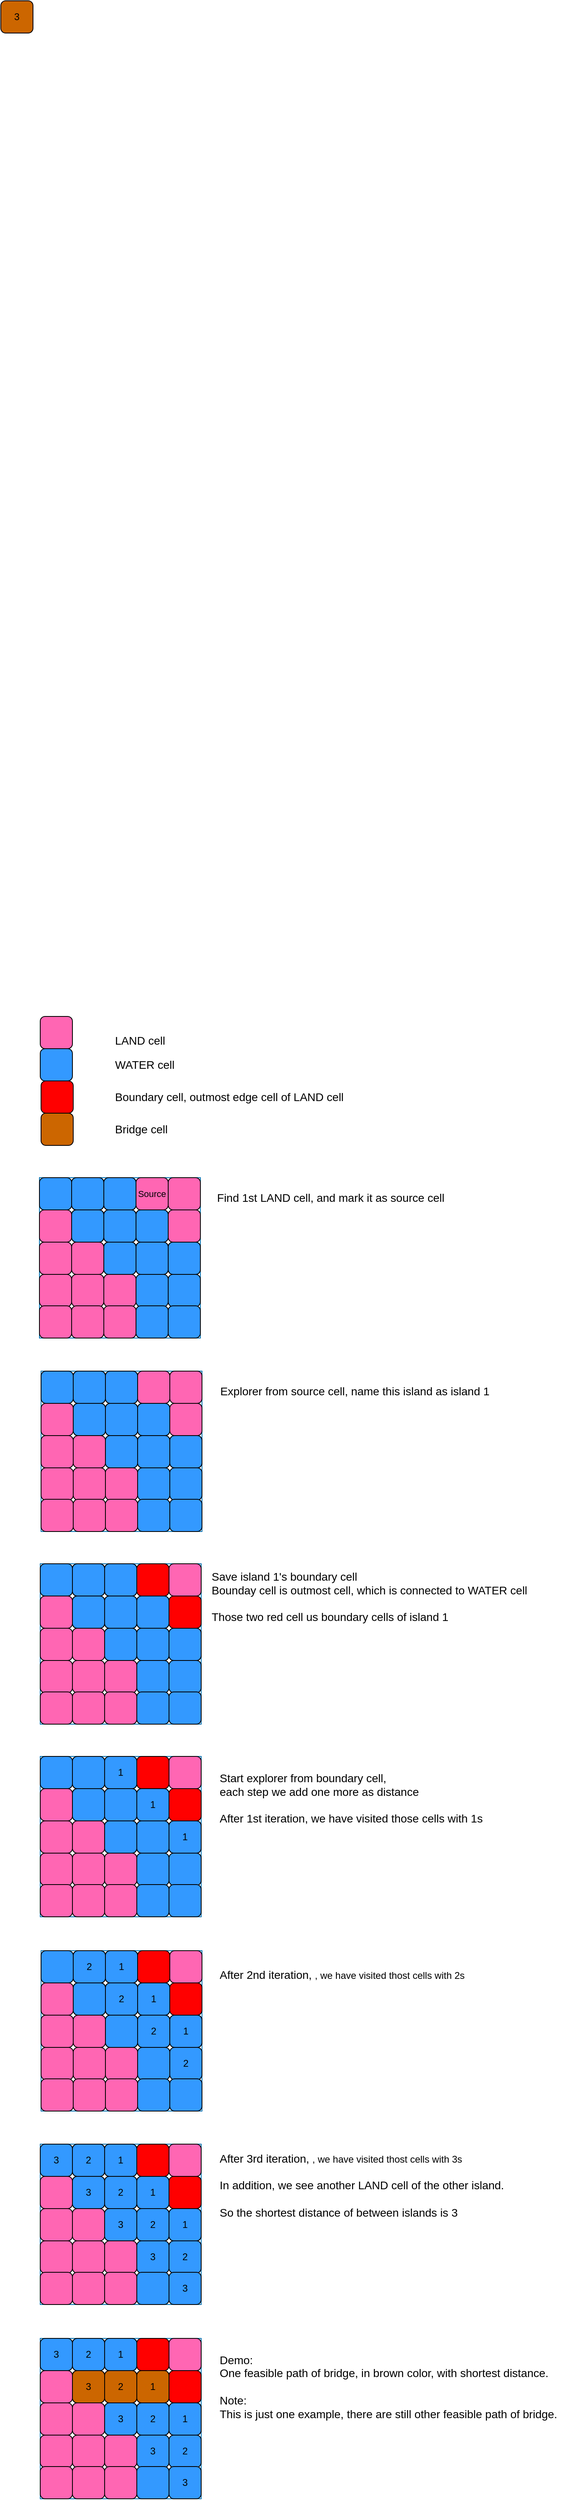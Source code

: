 <mxfile version="21.3.2" type="github">
  <diagram name="第 1 页" id="Wzm5gtQ0w-wNAZiW5i13">
    <mxGraphModel dx="765" dy="2847" grid="1" gridSize="10" guides="1" tooltips="1" connect="1" arrows="1" fold="1" page="1" pageScale="1" pageWidth="827" pageHeight="1169" background="#ffffff" math="0" shadow="0">
      <root>
        <mxCell id="0" />
        <mxCell id="1" parent="0" />
        <mxCell id="QvoT3emotdxr4RAFUpKX-26" value="" style="group;fillColor=none;fontColor=#ffffff;strokeColor=#006EAF;" vertex="1" connectable="0" parent="1">
          <mxGeometry x="240" y="120" width="200" height="199" as="geometry" />
        </mxCell>
        <mxCell id="QvoT3emotdxr4RAFUpKX-1" value="" style="rounded=1;whiteSpace=wrap;html=1;fillColor=#3399FF;" vertex="1" parent="QvoT3emotdxr4RAFUpKX-26">
          <mxGeometry x="120" y="120" width="40" height="40" as="geometry" />
        </mxCell>
        <mxCell id="QvoT3emotdxr4RAFUpKX-2" value="" style="rounded=1;whiteSpace=wrap;html=1;fillColor=#FF66B3;" vertex="1" parent="QvoT3emotdxr4RAFUpKX-26">
          <mxGeometry x="80" y="120" width="40" height="40" as="geometry" />
        </mxCell>
        <mxCell id="QvoT3emotdxr4RAFUpKX-3" value="" style="rounded=1;whiteSpace=wrap;html=1;fillColor=#FF66B3;" vertex="1" parent="QvoT3emotdxr4RAFUpKX-26">
          <mxGeometry x="40" y="120" width="40" height="40" as="geometry" />
        </mxCell>
        <mxCell id="QvoT3emotdxr4RAFUpKX-4" value="" style="rounded=1;whiteSpace=wrap;html=1;fillColor=#FF66B3;" vertex="1" parent="QvoT3emotdxr4RAFUpKX-26">
          <mxGeometry y="120" width="40" height="40" as="geometry" />
        </mxCell>
        <mxCell id="QvoT3emotdxr4RAFUpKX-5" value="" style="rounded=1;whiteSpace=wrap;html=1;fillColor=#FF66B3;" vertex="1" parent="QvoT3emotdxr4RAFUpKX-26">
          <mxGeometry y="80" width="40" height="40" as="geometry" />
        </mxCell>
        <mxCell id="QvoT3emotdxr4RAFUpKX-6" value="" style="rounded=1;whiteSpace=wrap;html=1;fillColor=#FF66B3;" vertex="1" parent="QvoT3emotdxr4RAFUpKX-26">
          <mxGeometry x="40" y="80" width="40" height="40" as="geometry" />
        </mxCell>
        <mxCell id="QvoT3emotdxr4RAFUpKX-7" value="" style="rounded=1;whiteSpace=wrap;html=1;" vertex="1" parent="QvoT3emotdxr4RAFUpKX-26">
          <mxGeometry x="80" y="80" width="40" height="40" as="geometry" />
        </mxCell>
        <mxCell id="QvoT3emotdxr4RAFUpKX-8" value="" style="rounded=1;whiteSpace=wrap;html=1;" vertex="1" parent="QvoT3emotdxr4RAFUpKX-26">
          <mxGeometry x="120" y="80" width="40" height="40" as="geometry" />
        </mxCell>
        <mxCell id="QvoT3emotdxr4RAFUpKX-9" value="" style="rounded=1;whiteSpace=wrap;html=1;" vertex="1" parent="QvoT3emotdxr4RAFUpKX-26">
          <mxGeometry x="120" y="40" width="40" height="40" as="geometry" />
        </mxCell>
        <mxCell id="QvoT3emotdxr4RAFUpKX-10" value="" style="rounded=1;whiteSpace=wrap;html=1;" vertex="1" parent="QvoT3emotdxr4RAFUpKX-26">
          <mxGeometry x="80" y="40" width="40" height="40" as="geometry" />
        </mxCell>
        <mxCell id="QvoT3emotdxr4RAFUpKX-11" value="" style="rounded=1;whiteSpace=wrap;html=1;" vertex="1" parent="QvoT3emotdxr4RAFUpKX-26">
          <mxGeometry x="40" y="40" width="40" height="40" as="geometry" />
        </mxCell>
        <mxCell id="QvoT3emotdxr4RAFUpKX-12" value="" style="rounded=1;whiteSpace=wrap;html=1;fillColor=#FF66B3;" vertex="1" parent="QvoT3emotdxr4RAFUpKX-26">
          <mxGeometry y="40" width="40" height="40" as="geometry" />
        </mxCell>
        <mxCell id="QvoT3emotdxr4RAFUpKX-13" value="" style="rounded=1;whiteSpace=wrap;html=1;fillColor=#FF66B3;" vertex="1" parent="QvoT3emotdxr4RAFUpKX-26">
          <mxGeometry x="120" width="40" height="40" as="geometry" />
        </mxCell>
        <mxCell id="QvoT3emotdxr4RAFUpKX-14" value="" style="rounded=1;whiteSpace=wrap;html=1;" vertex="1" parent="QvoT3emotdxr4RAFUpKX-26">
          <mxGeometry x="80" width="40" height="40" as="geometry" />
        </mxCell>
        <mxCell id="QvoT3emotdxr4RAFUpKX-15" value="" style="rounded=1;whiteSpace=wrap;html=1;" vertex="1" parent="QvoT3emotdxr4RAFUpKX-26">
          <mxGeometry x="40" width="40" height="40" as="geometry" />
        </mxCell>
        <mxCell id="QvoT3emotdxr4RAFUpKX-16" value="" style="rounded=1;whiteSpace=wrap;html=1;fillColor=#3399FF;" vertex="1" parent="QvoT3emotdxr4RAFUpKX-26">
          <mxGeometry width="40" height="40" as="geometry" />
        </mxCell>
        <mxCell id="QvoT3emotdxr4RAFUpKX-17" value="" style="rounded=1;whiteSpace=wrap;html=1;fillColor=#3399FF;" vertex="1" parent="QvoT3emotdxr4RAFUpKX-26">
          <mxGeometry x="160" y="120" width="40" height="40" as="geometry" />
        </mxCell>
        <mxCell id="QvoT3emotdxr4RAFUpKX-18" value="" style="rounded=1;whiteSpace=wrap;html=1;" vertex="1" parent="QvoT3emotdxr4RAFUpKX-26">
          <mxGeometry x="160" y="80" width="40" height="40" as="geometry" />
        </mxCell>
        <mxCell id="QvoT3emotdxr4RAFUpKX-19" value="" style="rounded=1;whiteSpace=wrap;html=1;fillColor=#FF66B3;" vertex="1" parent="QvoT3emotdxr4RAFUpKX-26">
          <mxGeometry x="160" y="40" width="40" height="40" as="geometry" />
        </mxCell>
        <mxCell id="QvoT3emotdxr4RAFUpKX-20" value="" style="rounded=1;whiteSpace=wrap;html=1;fillColor=#FF66B3;" vertex="1" parent="QvoT3emotdxr4RAFUpKX-26">
          <mxGeometry x="160" width="40" height="40" as="geometry" />
        </mxCell>
        <mxCell id="QvoT3emotdxr4RAFUpKX-21" value="" style="rounded=1;whiteSpace=wrap;html=1;fillColor=#3399FF;" vertex="1" parent="QvoT3emotdxr4RAFUpKX-26">
          <mxGeometry x="120" y="159" width="40" height="40" as="geometry" />
        </mxCell>
        <mxCell id="QvoT3emotdxr4RAFUpKX-22" value="" style="rounded=1;whiteSpace=wrap;html=1;fillColor=#FF66B3;" vertex="1" parent="QvoT3emotdxr4RAFUpKX-26">
          <mxGeometry x="80" y="159" width="40" height="40" as="geometry" />
        </mxCell>
        <mxCell id="QvoT3emotdxr4RAFUpKX-23" value="" style="rounded=1;whiteSpace=wrap;html=1;fillColor=#FF66B3;" vertex="1" parent="QvoT3emotdxr4RAFUpKX-26">
          <mxGeometry x="40" y="159" width="40" height="40" as="geometry" />
        </mxCell>
        <mxCell id="QvoT3emotdxr4RAFUpKX-24" value="" style="rounded=1;whiteSpace=wrap;html=1;fillColor=#FF66B3;" vertex="1" parent="QvoT3emotdxr4RAFUpKX-26">
          <mxGeometry y="159" width="40" height="40" as="geometry" />
        </mxCell>
        <mxCell id="QvoT3emotdxr4RAFUpKX-25" value="" style="rounded=1;whiteSpace=wrap;html=1;fillColor=#3399FF;" vertex="1" parent="QvoT3emotdxr4RAFUpKX-26">
          <mxGeometry x="160" y="159" width="40" height="40" as="geometry" />
        </mxCell>
        <mxCell id="QvoT3emotdxr4RAFUpKX-53" value="" style="rounded=1;whiteSpace=wrap;html=1;fillColor=#3399FF;" vertex="1" parent="QvoT3emotdxr4RAFUpKX-26">
          <mxGeometry x="40" width="40" height="40" as="geometry" />
        </mxCell>
        <mxCell id="QvoT3emotdxr4RAFUpKX-54" value="" style="rounded=1;whiteSpace=wrap;html=1;fillColor=#3399FF;" vertex="1" parent="QvoT3emotdxr4RAFUpKX-26">
          <mxGeometry x="80" width="40" height="40" as="geometry" />
        </mxCell>
        <mxCell id="QvoT3emotdxr4RAFUpKX-55" value="" style="rounded=1;whiteSpace=wrap;html=1;fillColor=#3399FF;" vertex="1" parent="QvoT3emotdxr4RAFUpKX-26">
          <mxGeometry x="40" y="40" width="40" height="40" as="geometry" />
        </mxCell>
        <mxCell id="QvoT3emotdxr4RAFUpKX-56" value="" style="rounded=1;whiteSpace=wrap;html=1;fillColor=#3399FF;" vertex="1" parent="QvoT3emotdxr4RAFUpKX-26">
          <mxGeometry x="80" y="40" width="40" height="40" as="geometry" />
        </mxCell>
        <mxCell id="QvoT3emotdxr4RAFUpKX-57" value="" style="rounded=1;whiteSpace=wrap;html=1;fillColor=#3399FF;" vertex="1" parent="QvoT3emotdxr4RAFUpKX-26">
          <mxGeometry x="120" y="40" width="40" height="40" as="geometry" />
        </mxCell>
        <mxCell id="QvoT3emotdxr4RAFUpKX-58" value="" style="rounded=1;whiteSpace=wrap;html=1;fillColor=#3399FF;" vertex="1" parent="QvoT3emotdxr4RAFUpKX-26">
          <mxGeometry x="80" y="80" width="40" height="40" as="geometry" />
        </mxCell>
        <mxCell id="QvoT3emotdxr4RAFUpKX-59" value="" style="rounded=1;whiteSpace=wrap;html=1;fillColor=#3399FF;" vertex="1" parent="QvoT3emotdxr4RAFUpKX-26">
          <mxGeometry x="120" y="80" width="40" height="40" as="geometry" />
        </mxCell>
        <mxCell id="QvoT3emotdxr4RAFUpKX-60" value="" style="rounded=1;whiteSpace=wrap;html=1;fillColor=#3399FF;" vertex="1" parent="QvoT3emotdxr4RAFUpKX-26">
          <mxGeometry x="160" y="80" width="40" height="40" as="geometry" />
        </mxCell>
        <mxCell id="QvoT3emotdxr4RAFUpKX-61" value="" style="group;fillColor=none;fontColor=#ffffff;strokeColor=#006EAF;" vertex="1" connectable="0" parent="1">
          <mxGeometry x="239" y="359" width="200" height="199" as="geometry" />
        </mxCell>
        <mxCell id="QvoT3emotdxr4RAFUpKX-62" value="" style="rounded=1;whiteSpace=wrap;html=1;fillColor=#3399FF;" vertex="1" parent="QvoT3emotdxr4RAFUpKX-61">
          <mxGeometry x="120" y="120" width="40" height="40" as="geometry" />
        </mxCell>
        <mxCell id="QvoT3emotdxr4RAFUpKX-63" value="" style="rounded=1;whiteSpace=wrap;html=1;fillColor=#FF66B3;" vertex="1" parent="QvoT3emotdxr4RAFUpKX-61">
          <mxGeometry x="80" y="120" width="40" height="40" as="geometry" />
        </mxCell>
        <mxCell id="QvoT3emotdxr4RAFUpKX-64" value="" style="rounded=1;whiteSpace=wrap;html=1;fillColor=#FF66B3;" vertex="1" parent="QvoT3emotdxr4RAFUpKX-61">
          <mxGeometry x="40" y="120" width="40" height="40" as="geometry" />
        </mxCell>
        <mxCell id="QvoT3emotdxr4RAFUpKX-65" value="" style="rounded=1;whiteSpace=wrap;html=1;fillColor=#FF66B3;" vertex="1" parent="QvoT3emotdxr4RAFUpKX-61">
          <mxGeometry y="120" width="40" height="40" as="geometry" />
        </mxCell>
        <mxCell id="QvoT3emotdxr4RAFUpKX-66" value="" style="rounded=1;whiteSpace=wrap;html=1;fillColor=#FF66B3;" vertex="1" parent="QvoT3emotdxr4RAFUpKX-61">
          <mxGeometry y="80" width="40" height="40" as="geometry" />
        </mxCell>
        <mxCell id="QvoT3emotdxr4RAFUpKX-67" value="" style="rounded=1;whiteSpace=wrap;html=1;fillColor=#FF66B3;" vertex="1" parent="QvoT3emotdxr4RAFUpKX-61">
          <mxGeometry x="40" y="80" width="40" height="40" as="geometry" />
        </mxCell>
        <mxCell id="QvoT3emotdxr4RAFUpKX-68" value="" style="rounded=1;whiteSpace=wrap;html=1;" vertex="1" parent="QvoT3emotdxr4RAFUpKX-61">
          <mxGeometry x="80" y="80" width="40" height="40" as="geometry" />
        </mxCell>
        <mxCell id="QvoT3emotdxr4RAFUpKX-69" value="" style="rounded=1;whiteSpace=wrap;html=1;" vertex="1" parent="QvoT3emotdxr4RAFUpKX-61">
          <mxGeometry x="120" y="80" width="40" height="40" as="geometry" />
        </mxCell>
        <mxCell id="QvoT3emotdxr4RAFUpKX-70" value="" style="rounded=1;whiteSpace=wrap;html=1;" vertex="1" parent="QvoT3emotdxr4RAFUpKX-61">
          <mxGeometry x="120" y="40" width="40" height="40" as="geometry" />
        </mxCell>
        <mxCell id="QvoT3emotdxr4RAFUpKX-71" value="" style="rounded=1;whiteSpace=wrap;html=1;" vertex="1" parent="QvoT3emotdxr4RAFUpKX-61">
          <mxGeometry x="80" y="40" width="40" height="40" as="geometry" />
        </mxCell>
        <mxCell id="QvoT3emotdxr4RAFUpKX-72" value="" style="rounded=1;whiteSpace=wrap;html=1;" vertex="1" parent="QvoT3emotdxr4RAFUpKX-61">
          <mxGeometry x="40" y="40" width="40" height="40" as="geometry" />
        </mxCell>
        <mxCell id="QvoT3emotdxr4RAFUpKX-73" value="" style="rounded=1;whiteSpace=wrap;html=1;fillColor=#FF66B3;" vertex="1" parent="QvoT3emotdxr4RAFUpKX-61">
          <mxGeometry y="40" width="40" height="40" as="geometry" />
        </mxCell>
        <mxCell id="QvoT3emotdxr4RAFUpKX-74" value="" style="rounded=1;whiteSpace=wrap;html=1;fillColor=#FF0000;" vertex="1" parent="QvoT3emotdxr4RAFUpKX-61">
          <mxGeometry x="120" width="40" height="40" as="geometry" />
        </mxCell>
        <mxCell id="QvoT3emotdxr4RAFUpKX-75" value="" style="rounded=1;whiteSpace=wrap;html=1;" vertex="1" parent="QvoT3emotdxr4RAFUpKX-61">
          <mxGeometry x="80" width="40" height="40" as="geometry" />
        </mxCell>
        <mxCell id="QvoT3emotdxr4RAFUpKX-76" value="" style="rounded=1;whiteSpace=wrap;html=1;" vertex="1" parent="QvoT3emotdxr4RAFUpKX-61">
          <mxGeometry x="40" width="40" height="40" as="geometry" />
        </mxCell>
        <mxCell id="QvoT3emotdxr4RAFUpKX-77" value="" style="rounded=1;whiteSpace=wrap;html=1;fillColor=#3399FF;" vertex="1" parent="QvoT3emotdxr4RAFUpKX-61">
          <mxGeometry width="40" height="40" as="geometry" />
        </mxCell>
        <mxCell id="QvoT3emotdxr4RAFUpKX-78" value="" style="rounded=1;whiteSpace=wrap;html=1;fillColor=#3399FF;" vertex="1" parent="QvoT3emotdxr4RAFUpKX-61">
          <mxGeometry x="160" y="120" width="40" height="40" as="geometry" />
        </mxCell>
        <mxCell id="QvoT3emotdxr4RAFUpKX-79" value="" style="rounded=1;whiteSpace=wrap;html=1;" vertex="1" parent="QvoT3emotdxr4RAFUpKX-61">
          <mxGeometry x="160" y="80" width="40" height="40" as="geometry" />
        </mxCell>
        <mxCell id="QvoT3emotdxr4RAFUpKX-80" value="" style="rounded=1;whiteSpace=wrap;html=1;fillColor=#FF0000;" vertex="1" parent="QvoT3emotdxr4RAFUpKX-61">
          <mxGeometry x="160" y="40" width="40" height="40" as="geometry" />
        </mxCell>
        <mxCell id="QvoT3emotdxr4RAFUpKX-81" value="" style="rounded=1;whiteSpace=wrap;html=1;fillColor=#FF66B3;" vertex="1" parent="QvoT3emotdxr4RAFUpKX-61">
          <mxGeometry x="160" width="40" height="40" as="geometry" />
        </mxCell>
        <mxCell id="QvoT3emotdxr4RAFUpKX-82" value="" style="rounded=1;whiteSpace=wrap;html=1;fillColor=#3399FF;" vertex="1" parent="QvoT3emotdxr4RAFUpKX-61">
          <mxGeometry x="120" y="159" width="40" height="40" as="geometry" />
        </mxCell>
        <mxCell id="QvoT3emotdxr4RAFUpKX-83" value="" style="rounded=1;whiteSpace=wrap;html=1;fillColor=#FF66B3;" vertex="1" parent="QvoT3emotdxr4RAFUpKX-61">
          <mxGeometry x="80" y="159" width="40" height="40" as="geometry" />
        </mxCell>
        <mxCell id="QvoT3emotdxr4RAFUpKX-84" value="" style="rounded=1;whiteSpace=wrap;html=1;fillColor=#FF66B3;" vertex="1" parent="QvoT3emotdxr4RAFUpKX-61">
          <mxGeometry x="40" y="159" width="40" height="40" as="geometry" />
        </mxCell>
        <mxCell id="QvoT3emotdxr4RAFUpKX-85" value="" style="rounded=1;whiteSpace=wrap;html=1;fillColor=#FF66B3;" vertex="1" parent="QvoT3emotdxr4RAFUpKX-61">
          <mxGeometry y="159" width="40" height="40" as="geometry" />
        </mxCell>
        <mxCell id="QvoT3emotdxr4RAFUpKX-86" value="" style="rounded=1;whiteSpace=wrap;html=1;fillColor=#3399FF;" vertex="1" parent="QvoT3emotdxr4RAFUpKX-61">
          <mxGeometry x="160" y="159" width="40" height="40" as="geometry" />
        </mxCell>
        <mxCell id="QvoT3emotdxr4RAFUpKX-87" value="" style="rounded=1;whiteSpace=wrap;html=1;fillColor=#3399FF;" vertex="1" parent="QvoT3emotdxr4RAFUpKX-61">
          <mxGeometry x="40" width="40" height="40" as="geometry" />
        </mxCell>
        <mxCell id="QvoT3emotdxr4RAFUpKX-88" value="" style="rounded=1;whiteSpace=wrap;html=1;fillColor=#3399FF;" vertex="1" parent="QvoT3emotdxr4RAFUpKX-61">
          <mxGeometry x="80" width="40" height="40" as="geometry" />
        </mxCell>
        <mxCell id="QvoT3emotdxr4RAFUpKX-89" value="" style="rounded=1;whiteSpace=wrap;html=1;fillColor=#3399FF;" vertex="1" parent="QvoT3emotdxr4RAFUpKX-61">
          <mxGeometry x="40" y="40" width="40" height="40" as="geometry" />
        </mxCell>
        <mxCell id="QvoT3emotdxr4RAFUpKX-90" value="" style="rounded=1;whiteSpace=wrap;html=1;fillColor=#3399FF;" vertex="1" parent="QvoT3emotdxr4RAFUpKX-61">
          <mxGeometry x="80" y="40" width="40" height="40" as="geometry" />
        </mxCell>
        <mxCell id="QvoT3emotdxr4RAFUpKX-91" value="" style="rounded=1;whiteSpace=wrap;html=1;fillColor=#3399FF;" vertex="1" parent="QvoT3emotdxr4RAFUpKX-61">
          <mxGeometry x="120" y="40" width="40" height="40" as="geometry" />
        </mxCell>
        <mxCell id="QvoT3emotdxr4RAFUpKX-92" value="" style="rounded=1;whiteSpace=wrap;html=1;fillColor=#3399FF;" vertex="1" parent="QvoT3emotdxr4RAFUpKX-61">
          <mxGeometry x="80" y="80" width="40" height="40" as="geometry" />
        </mxCell>
        <mxCell id="QvoT3emotdxr4RAFUpKX-93" value="" style="rounded=1;whiteSpace=wrap;html=1;fillColor=#3399FF;" vertex="1" parent="QvoT3emotdxr4RAFUpKX-61">
          <mxGeometry x="120" y="80" width="40" height="40" as="geometry" />
        </mxCell>
        <mxCell id="QvoT3emotdxr4RAFUpKX-94" value="" style="rounded=1;whiteSpace=wrap;html=1;fillColor=#3399FF;" vertex="1" parent="QvoT3emotdxr4RAFUpKX-61">
          <mxGeometry x="160" y="80" width="40" height="40" as="geometry" />
        </mxCell>
        <mxCell id="QvoT3emotdxr4RAFUpKX-95" value="" style="group;fillColor=none;fontColor=#ffffff;strokeColor=#006EAF;" vertex="1" connectable="0" parent="1">
          <mxGeometry x="239" y="598" width="200" height="199" as="geometry" />
        </mxCell>
        <mxCell id="QvoT3emotdxr4RAFUpKX-96" value="" style="rounded=1;whiteSpace=wrap;html=1;fillColor=#3399FF;" vertex="1" parent="QvoT3emotdxr4RAFUpKX-95">
          <mxGeometry x="120" y="120" width="40" height="40" as="geometry" />
        </mxCell>
        <mxCell id="QvoT3emotdxr4RAFUpKX-97" value="" style="rounded=1;whiteSpace=wrap;html=1;fillColor=#FF66B3;" vertex="1" parent="QvoT3emotdxr4RAFUpKX-95">
          <mxGeometry x="80" y="120" width="40" height="40" as="geometry" />
        </mxCell>
        <mxCell id="QvoT3emotdxr4RAFUpKX-98" value="" style="rounded=1;whiteSpace=wrap;html=1;fillColor=#FF66B3;" vertex="1" parent="QvoT3emotdxr4RAFUpKX-95">
          <mxGeometry x="40" y="120" width="40" height="40" as="geometry" />
        </mxCell>
        <mxCell id="QvoT3emotdxr4RAFUpKX-99" value="" style="rounded=1;whiteSpace=wrap;html=1;fillColor=#FF66B3;" vertex="1" parent="QvoT3emotdxr4RAFUpKX-95">
          <mxGeometry y="120" width="40" height="40" as="geometry" />
        </mxCell>
        <mxCell id="QvoT3emotdxr4RAFUpKX-100" value="" style="rounded=1;whiteSpace=wrap;html=1;fillColor=#FF66B3;" vertex="1" parent="QvoT3emotdxr4RAFUpKX-95">
          <mxGeometry y="80" width="40" height="40" as="geometry" />
        </mxCell>
        <mxCell id="QvoT3emotdxr4RAFUpKX-101" value="" style="rounded=1;whiteSpace=wrap;html=1;fillColor=#FF66B3;" vertex="1" parent="QvoT3emotdxr4RAFUpKX-95">
          <mxGeometry x="40" y="80" width="40" height="40" as="geometry" />
        </mxCell>
        <mxCell id="QvoT3emotdxr4RAFUpKX-102" value="" style="rounded=1;whiteSpace=wrap;html=1;" vertex="1" parent="QvoT3emotdxr4RAFUpKX-95">
          <mxGeometry x="80" y="80" width="40" height="40" as="geometry" />
        </mxCell>
        <mxCell id="QvoT3emotdxr4RAFUpKX-103" value="" style="rounded=1;whiteSpace=wrap;html=1;" vertex="1" parent="QvoT3emotdxr4RAFUpKX-95">
          <mxGeometry x="120" y="80" width="40" height="40" as="geometry" />
        </mxCell>
        <mxCell id="QvoT3emotdxr4RAFUpKX-104" value="" style="rounded=1;whiteSpace=wrap;html=1;" vertex="1" parent="QvoT3emotdxr4RAFUpKX-95">
          <mxGeometry x="120" y="40" width="40" height="40" as="geometry" />
        </mxCell>
        <mxCell id="QvoT3emotdxr4RAFUpKX-105" value="" style="rounded=1;whiteSpace=wrap;html=1;" vertex="1" parent="QvoT3emotdxr4RAFUpKX-95">
          <mxGeometry x="80" y="40" width="40" height="40" as="geometry" />
        </mxCell>
        <mxCell id="QvoT3emotdxr4RAFUpKX-106" value="" style="rounded=1;whiteSpace=wrap;html=1;" vertex="1" parent="QvoT3emotdxr4RAFUpKX-95">
          <mxGeometry x="40" y="40" width="40" height="40" as="geometry" />
        </mxCell>
        <mxCell id="QvoT3emotdxr4RAFUpKX-107" value="" style="rounded=1;whiteSpace=wrap;html=1;fillColor=#FF66B3;" vertex="1" parent="QvoT3emotdxr4RAFUpKX-95">
          <mxGeometry y="40" width="40" height="40" as="geometry" />
        </mxCell>
        <mxCell id="QvoT3emotdxr4RAFUpKX-108" value="" style="rounded=1;whiteSpace=wrap;html=1;fillColor=#FF0000;" vertex="1" parent="QvoT3emotdxr4RAFUpKX-95">
          <mxGeometry x="120" width="40" height="40" as="geometry" />
        </mxCell>
        <mxCell id="QvoT3emotdxr4RAFUpKX-109" value="" style="rounded=1;whiteSpace=wrap;html=1;" vertex="1" parent="QvoT3emotdxr4RAFUpKX-95">
          <mxGeometry x="80" width="40" height="40" as="geometry" />
        </mxCell>
        <mxCell id="QvoT3emotdxr4RAFUpKX-110" value="" style="rounded=1;whiteSpace=wrap;html=1;" vertex="1" parent="QvoT3emotdxr4RAFUpKX-95">
          <mxGeometry x="40" width="40" height="40" as="geometry" />
        </mxCell>
        <mxCell id="QvoT3emotdxr4RAFUpKX-111" value="" style="rounded=1;whiteSpace=wrap;html=1;fillColor=#3399FF;" vertex="1" parent="QvoT3emotdxr4RAFUpKX-95">
          <mxGeometry width="40" height="40" as="geometry" />
        </mxCell>
        <mxCell id="QvoT3emotdxr4RAFUpKX-112" value="" style="rounded=1;whiteSpace=wrap;html=1;fillColor=#3399FF;" vertex="1" parent="QvoT3emotdxr4RAFUpKX-95">
          <mxGeometry x="160" y="120" width="40" height="40" as="geometry" />
        </mxCell>
        <mxCell id="QvoT3emotdxr4RAFUpKX-113" value="" style="rounded=1;whiteSpace=wrap;html=1;" vertex="1" parent="QvoT3emotdxr4RAFUpKX-95">
          <mxGeometry x="160" y="80" width="40" height="40" as="geometry" />
        </mxCell>
        <mxCell id="QvoT3emotdxr4RAFUpKX-114" value="" style="rounded=1;whiteSpace=wrap;html=1;fillColor=#FF0000;" vertex="1" parent="QvoT3emotdxr4RAFUpKX-95">
          <mxGeometry x="160" y="40" width="40" height="40" as="geometry" />
        </mxCell>
        <mxCell id="QvoT3emotdxr4RAFUpKX-115" value="" style="rounded=1;whiteSpace=wrap;html=1;fillColor=#FF66B3;" vertex="1" parent="QvoT3emotdxr4RAFUpKX-95">
          <mxGeometry x="160" width="40" height="40" as="geometry" />
        </mxCell>
        <mxCell id="QvoT3emotdxr4RAFUpKX-116" value="" style="rounded=1;whiteSpace=wrap;html=1;fillColor=#3399FF;" vertex="1" parent="QvoT3emotdxr4RAFUpKX-95">
          <mxGeometry x="120" y="159" width="40" height="40" as="geometry" />
        </mxCell>
        <mxCell id="QvoT3emotdxr4RAFUpKX-117" value="" style="rounded=1;whiteSpace=wrap;html=1;fillColor=#FF66B3;" vertex="1" parent="QvoT3emotdxr4RAFUpKX-95">
          <mxGeometry x="80" y="159" width="40" height="40" as="geometry" />
        </mxCell>
        <mxCell id="QvoT3emotdxr4RAFUpKX-118" value="" style="rounded=1;whiteSpace=wrap;html=1;fillColor=#FF66B3;" vertex="1" parent="QvoT3emotdxr4RAFUpKX-95">
          <mxGeometry x="40" y="159" width="40" height="40" as="geometry" />
        </mxCell>
        <mxCell id="QvoT3emotdxr4RAFUpKX-119" value="" style="rounded=1;whiteSpace=wrap;html=1;fillColor=#FF66B3;" vertex="1" parent="QvoT3emotdxr4RAFUpKX-95">
          <mxGeometry y="159" width="40" height="40" as="geometry" />
        </mxCell>
        <mxCell id="QvoT3emotdxr4RAFUpKX-120" value="" style="rounded=1;whiteSpace=wrap;html=1;fillColor=#3399FF;" vertex="1" parent="QvoT3emotdxr4RAFUpKX-95">
          <mxGeometry x="160" y="159" width="40" height="40" as="geometry" />
        </mxCell>
        <mxCell id="QvoT3emotdxr4RAFUpKX-121" value="" style="rounded=1;whiteSpace=wrap;html=1;fillColor=#3399FF;" vertex="1" parent="QvoT3emotdxr4RAFUpKX-95">
          <mxGeometry x="40" width="40" height="40" as="geometry" />
        </mxCell>
        <mxCell id="QvoT3emotdxr4RAFUpKX-122" value="1" style="rounded=1;whiteSpace=wrap;html=1;fillColor=#3399FF;" vertex="1" parent="QvoT3emotdxr4RAFUpKX-95">
          <mxGeometry x="80" width="40" height="40" as="geometry" />
        </mxCell>
        <mxCell id="QvoT3emotdxr4RAFUpKX-123" value="" style="rounded=1;whiteSpace=wrap;html=1;fillColor=#3399FF;" vertex="1" parent="QvoT3emotdxr4RAFUpKX-95">
          <mxGeometry x="40" y="40" width="40" height="40" as="geometry" />
        </mxCell>
        <mxCell id="QvoT3emotdxr4RAFUpKX-124" value="" style="rounded=1;whiteSpace=wrap;html=1;fillColor=#3399FF;" vertex="1" parent="QvoT3emotdxr4RAFUpKX-95">
          <mxGeometry x="80" y="40" width="40" height="40" as="geometry" />
        </mxCell>
        <mxCell id="QvoT3emotdxr4RAFUpKX-125" value="1" style="rounded=1;whiteSpace=wrap;html=1;fillColor=#3399FF;" vertex="1" parent="QvoT3emotdxr4RAFUpKX-95">
          <mxGeometry x="120" y="40" width="40" height="40" as="geometry" />
        </mxCell>
        <mxCell id="QvoT3emotdxr4RAFUpKX-126" value="" style="rounded=1;whiteSpace=wrap;html=1;fillColor=#3399FF;" vertex="1" parent="QvoT3emotdxr4RAFUpKX-95">
          <mxGeometry x="80" y="80" width="40" height="40" as="geometry" />
        </mxCell>
        <mxCell id="QvoT3emotdxr4RAFUpKX-127" value="" style="rounded=1;whiteSpace=wrap;html=1;fillColor=#3399FF;" vertex="1" parent="QvoT3emotdxr4RAFUpKX-95">
          <mxGeometry x="120" y="80" width="40" height="40" as="geometry" />
        </mxCell>
        <mxCell id="QvoT3emotdxr4RAFUpKX-128" value="1" style="rounded=1;whiteSpace=wrap;html=1;fillColor=#3399FF;" vertex="1" parent="QvoT3emotdxr4RAFUpKX-95">
          <mxGeometry x="160" y="80" width="40" height="40" as="geometry" />
        </mxCell>
        <mxCell id="QvoT3emotdxr4RAFUpKX-129" value="" style="group;fillColor=none;fontColor=#ffffff;strokeColor=#006EAF;" vertex="1" connectable="0" parent="1">
          <mxGeometry x="240" y="839" width="200" height="199" as="geometry" />
        </mxCell>
        <mxCell id="QvoT3emotdxr4RAFUpKX-130" value="" style="rounded=1;whiteSpace=wrap;html=1;fillColor=#3399FF;" vertex="1" parent="QvoT3emotdxr4RAFUpKX-129">
          <mxGeometry x="120" y="120" width="40" height="40" as="geometry" />
        </mxCell>
        <mxCell id="QvoT3emotdxr4RAFUpKX-131" value="" style="rounded=1;whiteSpace=wrap;html=1;fillColor=#FF66B3;" vertex="1" parent="QvoT3emotdxr4RAFUpKX-129">
          <mxGeometry x="80" y="120" width="40" height="40" as="geometry" />
        </mxCell>
        <mxCell id="QvoT3emotdxr4RAFUpKX-132" value="" style="rounded=1;whiteSpace=wrap;html=1;fillColor=#FF66B3;" vertex="1" parent="QvoT3emotdxr4RAFUpKX-129">
          <mxGeometry x="40" y="120" width="40" height="40" as="geometry" />
        </mxCell>
        <mxCell id="QvoT3emotdxr4RAFUpKX-133" value="" style="rounded=1;whiteSpace=wrap;html=1;fillColor=#FF66B3;" vertex="1" parent="QvoT3emotdxr4RAFUpKX-129">
          <mxGeometry y="120" width="40" height="40" as="geometry" />
        </mxCell>
        <mxCell id="QvoT3emotdxr4RAFUpKX-134" value="" style="rounded=1;whiteSpace=wrap;html=1;fillColor=#FF66B3;" vertex="1" parent="QvoT3emotdxr4RAFUpKX-129">
          <mxGeometry y="80" width="40" height="40" as="geometry" />
        </mxCell>
        <mxCell id="QvoT3emotdxr4RAFUpKX-135" value="" style="rounded=1;whiteSpace=wrap;html=1;fillColor=#FF66B3;" vertex="1" parent="QvoT3emotdxr4RAFUpKX-129">
          <mxGeometry x="40" y="80" width="40" height="40" as="geometry" />
        </mxCell>
        <mxCell id="QvoT3emotdxr4RAFUpKX-136" value="" style="rounded=1;whiteSpace=wrap;html=1;" vertex="1" parent="QvoT3emotdxr4RAFUpKX-129">
          <mxGeometry x="80" y="80" width="40" height="40" as="geometry" />
        </mxCell>
        <mxCell id="QvoT3emotdxr4RAFUpKX-137" value="" style="rounded=1;whiteSpace=wrap;html=1;" vertex="1" parent="QvoT3emotdxr4RAFUpKX-129">
          <mxGeometry x="120" y="80" width="40" height="40" as="geometry" />
        </mxCell>
        <mxCell id="QvoT3emotdxr4RAFUpKX-138" value="" style="rounded=1;whiteSpace=wrap;html=1;" vertex="1" parent="QvoT3emotdxr4RAFUpKX-129">
          <mxGeometry x="120" y="40" width="40" height="40" as="geometry" />
        </mxCell>
        <mxCell id="QvoT3emotdxr4RAFUpKX-139" value="" style="rounded=1;whiteSpace=wrap;html=1;" vertex="1" parent="QvoT3emotdxr4RAFUpKX-129">
          <mxGeometry x="80" y="40" width="40" height="40" as="geometry" />
        </mxCell>
        <mxCell id="QvoT3emotdxr4RAFUpKX-140" value="" style="rounded=1;whiteSpace=wrap;html=1;" vertex="1" parent="QvoT3emotdxr4RAFUpKX-129">
          <mxGeometry x="40" y="40" width="40" height="40" as="geometry" />
        </mxCell>
        <mxCell id="QvoT3emotdxr4RAFUpKX-141" value="" style="rounded=1;whiteSpace=wrap;html=1;fillColor=#FF66B3;" vertex="1" parent="QvoT3emotdxr4RAFUpKX-129">
          <mxGeometry y="40" width="40" height="40" as="geometry" />
        </mxCell>
        <mxCell id="QvoT3emotdxr4RAFUpKX-142" value="" style="rounded=1;whiteSpace=wrap;html=1;fillColor=#FF0000;" vertex="1" parent="QvoT3emotdxr4RAFUpKX-129">
          <mxGeometry x="120" width="40" height="40" as="geometry" />
        </mxCell>
        <mxCell id="QvoT3emotdxr4RAFUpKX-143" value="" style="rounded=1;whiteSpace=wrap;html=1;" vertex="1" parent="QvoT3emotdxr4RAFUpKX-129">
          <mxGeometry x="80" width="40" height="40" as="geometry" />
        </mxCell>
        <mxCell id="QvoT3emotdxr4RAFUpKX-144" value="" style="rounded=1;whiteSpace=wrap;html=1;" vertex="1" parent="QvoT3emotdxr4RAFUpKX-129">
          <mxGeometry x="40" width="40" height="40" as="geometry" />
        </mxCell>
        <mxCell id="QvoT3emotdxr4RAFUpKX-145" value="" style="rounded=1;whiteSpace=wrap;html=1;fillColor=#3399FF;" vertex="1" parent="QvoT3emotdxr4RAFUpKX-129">
          <mxGeometry width="40" height="40" as="geometry" />
        </mxCell>
        <mxCell id="QvoT3emotdxr4RAFUpKX-146" value="2" style="rounded=1;whiteSpace=wrap;html=1;fillColor=#3399FF;" vertex="1" parent="QvoT3emotdxr4RAFUpKX-129">
          <mxGeometry x="160" y="120" width="40" height="40" as="geometry" />
        </mxCell>
        <mxCell id="QvoT3emotdxr4RAFUpKX-147" value="" style="rounded=1;whiteSpace=wrap;html=1;" vertex="1" parent="QvoT3emotdxr4RAFUpKX-129">
          <mxGeometry x="160" y="80" width="40" height="40" as="geometry" />
        </mxCell>
        <mxCell id="QvoT3emotdxr4RAFUpKX-148" value="" style="rounded=1;whiteSpace=wrap;html=1;fillColor=#FF0000;" vertex="1" parent="QvoT3emotdxr4RAFUpKX-129">
          <mxGeometry x="160" y="40" width="40" height="40" as="geometry" />
        </mxCell>
        <mxCell id="QvoT3emotdxr4RAFUpKX-149" value="" style="rounded=1;whiteSpace=wrap;html=1;fillColor=#FF66B3;" vertex="1" parent="QvoT3emotdxr4RAFUpKX-129">
          <mxGeometry x="160" width="40" height="40" as="geometry" />
        </mxCell>
        <mxCell id="QvoT3emotdxr4RAFUpKX-150" value="" style="rounded=1;whiteSpace=wrap;html=1;fillColor=#3399FF;" vertex="1" parent="QvoT3emotdxr4RAFUpKX-129">
          <mxGeometry x="120" y="159" width="40" height="40" as="geometry" />
        </mxCell>
        <mxCell id="QvoT3emotdxr4RAFUpKX-151" value="" style="rounded=1;whiteSpace=wrap;html=1;fillColor=#FF66B3;" vertex="1" parent="QvoT3emotdxr4RAFUpKX-129">
          <mxGeometry x="80" y="159" width="40" height="40" as="geometry" />
        </mxCell>
        <mxCell id="QvoT3emotdxr4RAFUpKX-152" value="" style="rounded=1;whiteSpace=wrap;html=1;fillColor=#FF66B3;" vertex="1" parent="QvoT3emotdxr4RAFUpKX-129">
          <mxGeometry x="40" y="159" width="40" height="40" as="geometry" />
        </mxCell>
        <mxCell id="QvoT3emotdxr4RAFUpKX-153" value="" style="rounded=1;whiteSpace=wrap;html=1;fillColor=#FF66B3;" vertex="1" parent="QvoT3emotdxr4RAFUpKX-129">
          <mxGeometry y="159" width="40" height="40" as="geometry" />
        </mxCell>
        <mxCell id="QvoT3emotdxr4RAFUpKX-154" value="" style="rounded=1;whiteSpace=wrap;html=1;fillColor=#3399FF;" vertex="1" parent="QvoT3emotdxr4RAFUpKX-129">
          <mxGeometry x="160" y="159" width="40" height="40" as="geometry" />
        </mxCell>
        <mxCell id="QvoT3emotdxr4RAFUpKX-155" value="2" style="rounded=1;whiteSpace=wrap;html=1;fillColor=#3399FF;" vertex="1" parent="QvoT3emotdxr4RAFUpKX-129">
          <mxGeometry x="40" width="40" height="40" as="geometry" />
        </mxCell>
        <mxCell id="QvoT3emotdxr4RAFUpKX-156" value="1" style="rounded=1;whiteSpace=wrap;html=1;fillColor=#3399FF;" vertex="1" parent="QvoT3emotdxr4RAFUpKX-129">
          <mxGeometry x="80" width="40" height="40" as="geometry" />
        </mxCell>
        <mxCell id="QvoT3emotdxr4RAFUpKX-157" value="" style="rounded=1;whiteSpace=wrap;html=1;fillColor=#3399FF;" vertex="1" parent="QvoT3emotdxr4RAFUpKX-129">
          <mxGeometry x="40" y="40" width="40" height="40" as="geometry" />
        </mxCell>
        <mxCell id="QvoT3emotdxr4RAFUpKX-158" value="2" style="rounded=1;whiteSpace=wrap;html=1;fillColor=#3399FF;" vertex="1" parent="QvoT3emotdxr4RAFUpKX-129">
          <mxGeometry x="80" y="40" width="40" height="40" as="geometry" />
        </mxCell>
        <mxCell id="QvoT3emotdxr4RAFUpKX-159" value="1" style="rounded=1;whiteSpace=wrap;html=1;fillColor=#3399FF;" vertex="1" parent="QvoT3emotdxr4RAFUpKX-129">
          <mxGeometry x="120" y="40" width="40" height="40" as="geometry" />
        </mxCell>
        <mxCell id="QvoT3emotdxr4RAFUpKX-160" value="" style="rounded=1;whiteSpace=wrap;html=1;fillColor=#3399FF;" vertex="1" parent="QvoT3emotdxr4RAFUpKX-129">
          <mxGeometry x="80" y="80" width="40" height="40" as="geometry" />
        </mxCell>
        <mxCell id="QvoT3emotdxr4RAFUpKX-161" value="2" style="rounded=1;whiteSpace=wrap;html=1;fillColor=#3399FF;" vertex="1" parent="QvoT3emotdxr4RAFUpKX-129">
          <mxGeometry x="120" y="80" width="40" height="40" as="geometry" />
        </mxCell>
        <mxCell id="QvoT3emotdxr4RAFUpKX-162" value="1" style="rounded=1;whiteSpace=wrap;html=1;fillColor=#3399FF;" vertex="1" parent="QvoT3emotdxr4RAFUpKX-129">
          <mxGeometry x="160" y="80" width="40" height="40" as="geometry" />
        </mxCell>
        <mxCell id="QvoT3emotdxr4RAFUpKX-163" value="" style="group;fillColor=none;fontColor=#ffffff;strokeColor=#006EAF;" vertex="1" connectable="0" parent="1">
          <mxGeometry x="239" y="1079" width="200" height="199" as="geometry" />
        </mxCell>
        <mxCell id="QvoT3emotdxr4RAFUpKX-164" value="3" style="rounded=1;whiteSpace=wrap;html=1;fillColor=#3399FF;" vertex="1" parent="QvoT3emotdxr4RAFUpKX-163">
          <mxGeometry x="120" y="120" width="40" height="40" as="geometry" />
        </mxCell>
        <mxCell id="QvoT3emotdxr4RAFUpKX-165" value="" style="rounded=1;whiteSpace=wrap;html=1;fillColor=#FF66B3;" vertex="1" parent="QvoT3emotdxr4RAFUpKX-163">
          <mxGeometry x="80" y="120" width="40" height="40" as="geometry" />
        </mxCell>
        <mxCell id="QvoT3emotdxr4RAFUpKX-166" value="" style="rounded=1;whiteSpace=wrap;html=1;fillColor=#FF66B3;" vertex="1" parent="QvoT3emotdxr4RAFUpKX-163">
          <mxGeometry x="40" y="120" width="40" height="40" as="geometry" />
        </mxCell>
        <mxCell id="QvoT3emotdxr4RAFUpKX-167" value="" style="rounded=1;whiteSpace=wrap;html=1;fillColor=#FF66B3;" vertex="1" parent="QvoT3emotdxr4RAFUpKX-163">
          <mxGeometry y="120" width="40" height="40" as="geometry" />
        </mxCell>
        <mxCell id="QvoT3emotdxr4RAFUpKX-168" value="" style="rounded=1;whiteSpace=wrap;html=1;fillColor=#FF66B3;" vertex="1" parent="QvoT3emotdxr4RAFUpKX-163">
          <mxGeometry y="80" width="40" height="40" as="geometry" />
        </mxCell>
        <mxCell id="QvoT3emotdxr4RAFUpKX-169" value="" style="rounded=1;whiteSpace=wrap;html=1;fillColor=#FF66B3;" vertex="1" parent="QvoT3emotdxr4RAFUpKX-163">
          <mxGeometry x="40" y="80" width="40" height="40" as="geometry" />
        </mxCell>
        <mxCell id="QvoT3emotdxr4RAFUpKX-170" value="" style="rounded=1;whiteSpace=wrap;html=1;" vertex="1" parent="QvoT3emotdxr4RAFUpKX-163">
          <mxGeometry x="80" y="80" width="40" height="40" as="geometry" />
        </mxCell>
        <mxCell id="QvoT3emotdxr4RAFUpKX-171" value="" style="rounded=1;whiteSpace=wrap;html=1;" vertex="1" parent="QvoT3emotdxr4RAFUpKX-163">
          <mxGeometry x="120" y="80" width="40" height="40" as="geometry" />
        </mxCell>
        <mxCell id="QvoT3emotdxr4RAFUpKX-172" value="" style="rounded=1;whiteSpace=wrap;html=1;" vertex="1" parent="QvoT3emotdxr4RAFUpKX-163">
          <mxGeometry x="120" y="40" width="40" height="40" as="geometry" />
        </mxCell>
        <mxCell id="QvoT3emotdxr4RAFUpKX-173" value="" style="rounded=1;whiteSpace=wrap;html=1;" vertex="1" parent="QvoT3emotdxr4RAFUpKX-163">
          <mxGeometry x="80" y="40" width="40" height="40" as="geometry" />
        </mxCell>
        <mxCell id="QvoT3emotdxr4RAFUpKX-174" value="" style="rounded=1;whiteSpace=wrap;html=1;" vertex="1" parent="QvoT3emotdxr4RAFUpKX-163">
          <mxGeometry x="40" y="40" width="40" height="40" as="geometry" />
        </mxCell>
        <mxCell id="QvoT3emotdxr4RAFUpKX-175" value="" style="rounded=1;whiteSpace=wrap;html=1;fillColor=#FF66B3;" vertex="1" parent="QvoT3emotdxr4RAFUpKX-163">
          <mxGeometry y="40" width="40" height="40" as="geometry" />
        </mxCell>
        <mxCell id="QvoT3emotdxr4RAFUpKX-176" value="" style="rounded=1;whiteSpace=wrap;html=1;fillColor=#FF0000;" vertex="1" parent="QvoT3emotdxr4RAFUpKX-163">
          <mxGeometry x="120" width="40" height="40" as="geometry" />
        </mxCell>
        <mxCell id="QvoT3emotdxr4RAFUpKX-177" value="" style="rounded=1;whiteSpace=wrap;html=1;" vertex="1" parent="QvoT3emotdxr4RAFUpKX-163">
          <mxGeometry x="80" width="40" height="40" as="geometry" />
        </mxCell>
        <mxCell id="QvoT3emotdxr4RAFUpKX-178" value="" style="rounded=1;whiteSpace=wrap;html=1;" vertex="1" parent="QvoT3emotdxr4RAFUpKX-163">
          <mxGeometry x="40" width="40" height="40" as="geometry" />
        </mxCell>
        <mxCell id="QvoT3emotdxr4RAFUpKX-179" value="3" style="rounded=1;whiteSpace=wrap;html=1;fillColor=#3399FF;" vertex="1" parent="QvoT3emotdxr4RAFUpKX-163">
          <mxGeometry width="40" height="40" as="geometry" />
        </mxCell>
        <mxCell id="QvoT3emotdxr4RAFUpKX-180" value="2" style="rounded=1;whiteSpace=wrap;html=1;fillColor=#3399FF;" vertex="1" parent="QvoT3emotdxr4RAFUpKX-163">
          <mxGeometry x="160" y="120" width="40" height="40" as="geometry" />
        </mxCell>
        <mxCell id="QvoT3emotdxr4RAFUpKX-181" value="" style="rounded=1;whiteSpace=wrap;html=1;" vertex="1" parent="QvoT3emotdxr4RAFUpKX-163">
          <mxGeometry x="160" y="80" width="40" height="40" as="geometry" />
        </mxCell>
        <mxCell id="QvoT3emotdxr4RAFUpKX-182" value="" style="rounded=1;whiteSpace=wrap;html=1;fillColor=#FF0000;" vertex="1" parent="QvoT3emotdxr4RAFUpKX-163">
          <mxGeometry x="160" y="40" width="40" height="40" as="geometry" />
        </mxCell>
        <mxCell id="QvoT3emotdxr4RAFUpKX-183" value="" style="rounded=1;whiteSpace=wrap;html=1;fillColor=#FF66B3;" vertex="1" parent="QvoT3emotdxr4RAFUpKX-163">
          <mxGeometry x="160" width="40" height="40" as="geometry" />
        </mxCell>
        <mxCell id="QvoT3emotdxr4RAFUpKX-184" value="" style="rounded=1;whiteSpace=wrap;html=1;fillColor=#3399FF;" vertex="1" parent="QvoT3emotdxr4RAFUpKX-163">
          <mxGeometry x="120" y="159" width="40" height="40" as="geometry" />
        </mxCell>
        <mxCell id="QvoT3emotdxr4RAFUpKX-185" value="" style="rounded=1;whiteSpace=wrap;html=1;fillColor=#FF66B3;" vertex="1" parent="QvoT3emotdxr4RAFUpKX-163">
          <mxGeometry x="80" y="159" width="40" height="40" as="geometry" />
        </mxCell>
        <mxCell id="QvoT3emotdxr4RAFUpKX-186" value="" style="rounded=1;whiteSpace=wrap;html=1;fillColor=#FF66B3;" vertex="1" parent="QvoT3emotdxr4RAFUpKX-163">
          <mxGeometry x="40" y="159" width="40" height="40" as="geometry" />
        </mxCell>
        <mxCell id="QvoT3emotdxr4RAFUpKX-187" value="" style="rounded=1;whiteSpace=wrap;html=1;fillColor=#FF66B3;" vertex="1" parent="QvoT3emotdxr4RAFUpKX-163">
          <mxGeometry y="159" width="40" height="40" as="geometry" />
        </mxCell>
        <mxCell id="QvoT3emotdxr4RAFUpKX-188" value="3" style="rounded=1;whiteSpace=wrap;html=1;fillColor=#3399FF;" vertex="1" parent="QvoT3emotdxr4RAFUpKX-163">
          <mxGeometry x="160" y="159" width="40" height="40" as="geometry" />
        </mxCell>
        <mxCell id="QvoT3emotdxr4RAFUpKX-189" value="2" style="rounded=1;whiteSpace=wrap;html=1;fillColor=#3399FF;" vertex="1" parent="QvoT3emotdxr4RAFUpKX-163">
          <mxGeometry x="40" width="40" height="40" as="geometry" />
        </mxCell>
        <mxCell id="QvoT3emotdxr4RAFUpKX-190" value="1" style="rounded=1;whiteSpace=wrap;html=1;fillColor=#3399FF;" vertex="1" parent="QvoT3emotdxr4RAFUpKX-163">
          <mxGeometry x="80" width="40" height="40" as="geometry" />
        </mxCell>
        <mxCell id="QvoT3emotdxr4RAFUpKX-191" value="3" style="rounded=1;whiteSpace=wrap;html=1;fillColor=#3399FF;" vertex="1" parent="QvoT3emotdxr4RAFUpKX-163">
          <mxGeometry x="40" y="40" width="40" height="40" as="geometry" />
        </mxCell>
        <mxCell id="QvoT3emotdxr4RAFUpKX-192" value="2" style="rounded=1;whiteSpace=wrap;html=1;fillColor=#3399FF;" vertex="1" parent="QvoT3emotdxr4RAFUpKX-163">
          <mxGeometry x="80" y="40" width="40" height="40" as="geometry" />
        </mxCell>
        <mxCell id="QvoT3emotdxr4RAFUpKX-193" value="1" style="rounded=1;whiteSpace=wrap;html=1;fillColor=#3399FF;" vertex="1" parent="QvoT3emotdxr4RAFUpKX-163">
          <mxGeometry x="120" y="40" width="40" height="40" as="geometry" />
        </mxCell>
        <mxCell id="QvoT3emotdxr4RAFUpKX-194" value="3" style="rounded=1;whiteSpace=wrap;html=1;fillColor=#3399FF;" vertex="1" parent="QvoT3emotdxr4RAFUpKX-163">
          <mxGeometry x="80" y="80" width="40" height="40" as="geometry" />
        </mxCell>
        <mxCell id="QvoT3emotdxr4RAFUpKX-195" value="2" style="rounded=1;whiteSpace=wrap;html=1;fillColor=#3399FF;" vertex="1" parent="QvoT3emotdxr4RAFUpKX-163">
          <mxGeometry x="120" y="80" width="40" height="40" as="geometry" />
        </mxCell>
        <mxCell id="QvoT3emotdxr4RAFUpKX-196" value="1" style="rounded=1;whiteSpace=wrap;html=1;fillColor=#3399FF;" vertex="1" parent="QvoT3emotdxr4RAFUpKX-163">
          <mxGeometry x="160" y="80" width="40" height="40" as="geometry" />
        </mxCell>
        <mxCell id="QvoT3emotdxr4RAFUpKX-197" value="" style="group;fillColor=none;fontColor=#ffffff;strokeColor=#006EAF;" vertex="1" connectable="0" parent="1">
          <mxGeometry x="238" y="-120" width="200" height="199" as="geometry" />
        </mxCell>
        <mxCell id="QvoT3emotdxr4RAFUpKX-198" value="" style="rounded=1;whiteSpace=wrap;html=1;fillColor=#3399FF;" vertex="1" parent="QvoT3emotdxr4RAFUpKX-197">
          <mxGeometry x="120" y="120" width="40" height="40" as="geometry" />
        </mxCell>
        <mxCell id="QvoT3emotdxr4RAFUpKX-199" value="" style="rounded=1;whiteSpace=wrap;html=1;fillColor=#FF66B3;" vertex="1" parent="QvoT3emotdxr4RAFUpKX-197">
          <mxGeometry x="80" y="120" width="40" height="40" as="geometry" />
        </mxCell>
        <mxCell id="QvoT3emotdxr4RAFUpKX-200" value="" style="rounded=1;whiteSpace=wrap;html=1;fillColor=#FF66B3;" vertex="1" parent="QvoT3emotdxr4RAFUpKX-197">
          <mxGeometry x="40" y="120" width="40" height="40" as="geometry" />
        </mxCell>
        <mxCell id="QvoT3emotdxr4RAFUpKX-201" value="" style="rounded=1;whiteSpace=wrap;html=1;fillColor=#FF66B3;" vertex="1" parent="QvoT3emotdxr4RAFUpKX-197">
          <mxGeometry y="120" width="40" height="40" as="geometry" />
        </mxCell>
        <mxCell id="QvoT3emotdxr4RAFUpKX-202" value="" style="rounded=1;whiteSpace=wrap;html=1;fillColor=#FF66B3;" vertex="1" parent="QvoT3emotdxr4RAFUpKX-197">
          <mxGeometry y="80" width="40" height="40" as="geometry" />
        </mxCell>
        <mxCell id="QvoT3emotdxr4RAFUpKX-203" value="" style="rounded=1;whiteSpace=wrap;html=1;fillColor=#FF66B3;" vertex="1" parent="QvoT3emotdxr4RAFUpKX-197">
          <mxGeometry x="40" y="80" width="40" height="40" as="geometry" />
        </mxCell>
        <mxCell id="QvoT3emotdxr4RAFUpKX-204" value="" style="rounded=1;whiteSpace=wrap;html=1;" vertex="1" parent="QvoT3emotdxr4RAFUpKX-197">
          <mxGeometry x="80" y="80" width="40" height="40" as="geometry" />
        </mxCell>
        <mxCell id="QvoT3emotdxr4RAFUpKX-205" value="" style="rounded=1;whiteSpace=wrap;html=1;" vertex="1" parent="QvoT3emotdxr4RAFUpKX-197">
          <mxGeometry x="120" y="80" width="40" height="40" as="geometry" />
        </mxCell>
        <mxCell id="QvoT3emotdxr4RAFUpKX-206" value="" style="rounded=1;whiteSpace=wrap;html=1;" vertex="1" parent="QvoT3emotdxr4RAFUpKX-197">
          <mxGeometry x="120" y="40" width="40" height="40" as="geometry" />
        </mxCell>
        <mxCell id="QvoT3emotdxr4RAFUpKX-207" value="" style="rounded=1;whiteSpace=wrap;html=1;" vertex="1" parent="QvoT3emotdxr4RAFUpKX-197">
          <mxGeometry x="80" y="40" width="40" height="40" as="geometry" />
        </mxCell>
        <mxCell id="QvoT3emotdxr4RAFUpKX-208" value="" style="rounded=1;whiteSpace=wrap;html=1;" vertex="1" parent="QvoT3emotdxr4RAFUpKX-197">
          <mxGeometry x="40" y="40" width="40" height="40" as="geometry" />
        </mxCell>
        <mxCell id="QvoT3emotdxr4RAFUpKX-209" value="" style="rounded=1;whiteSpace=wrap;html=1;fillColor=#FF66B3;" vertex="1" parent="QvoT3emotdxr4RAFUpKX-197">
          <mxGeometry y="40" width="40" height="40" as="geometry" />
        </mxCell>
        <mxCell id="QvoT3emotdxr4RAFUpKX-210" value="&lt;font style=&quot;font-size: 11px;&quot;&gt;Source&lt;/font&gt;" style="rounded=1;whiteSpace=wrap;html=1;fillColor=#FF66B3;" vertex="1" parent="QvoT3emotdxr4RAFUpKX-197">
          <mxGeometry x="120" width="40" height="40" as="geometry" />
        </mxCell>
        <mxCell id="QvoT3emotdxr4RAFUpKX-211" value="" style="rounded=1;whiteSpace=wrap;html=1;" vertex="1" parent="QvoT3emotdxr4RAFUpKX-197">
          <mxGeometry x="80" width="40" height="40" as="geometry" />
        </mxCell>
        <mxCell id="QvoT3emotdxr4RAFUpKX-212" value="" style="rounded=1;whiteSpace=wrap;html=1;" vertex="1" parent="QvoT3emotdxr4RAFUpKX-197">
          <mxGeometry x="40" width="40" height="40" as="geometry" />
        </mxCell>
        <mxCell id="QvoT3emotdxr4RAFUpKX-213" value="" style="rounded=1;whiteSpace=wrap;html=1;fillColor=#3399FF;" vertex="1" parent="QvoT3emotdxr4RAFUpKX-197">
          <mxGeometry width="40" height="40" as="geometry" />
        </mxCell>
        <mxCell id="QvoT3emotdxr4RAFUpKX-214" value="" style="rounded=1;whiteSpace=wrap;html=1;fillColor=#3399FF;" vertex="1" parent="QvoT3emotdxr4RAFUpKX-197">
          <mxGeometry x="160" y="120" width="40" height="40" as="geometry" />
        </mxCell>
        <mxCell id="QvoT3emotdxr4RAFUpKX-215" value="" style="rounded=1;whiteSpace=wrap;html=1;" vertex="1" parent="QvoT3emotdxr4RAFUpKX-197">
          <mxGeometry x="160" y="80" width="40" height="40" as="geometry" />
        </mxCell>
        <mxCell id="QvoT3emotdxr4RAFUpKX-216" value="" style="rounded=1;whiteSpace=wrap;html=1;fillColor=#FF66B3;" vertex="1" parent="QvoT3emotdxr4RAFUpKX-197">
          <mxGeometry x="160" y="40" width="40" height="40" as="geometry" />
        </mxCell>
        <mxCell id="QvoT3emotdxr4RAFUpKX-217" value="" style="rounded=1;whiteSpace=wrap;html=1;fillColor=#FF66B3;" vertex="1" parent="QvoT3emotdxr4RAFUpKX-197">
          <mxGeometry x="160" width="40" height="40" as="geometry" />
        </mxCell>
        <mxCell id="QvoT3emotdxr4RAFUpKX-218" value="" style="rounded=1;whiteSpace=wrap;html=1;fillColor=#3399FF;" vertex="1" parent="QvoT3emotdxr4RAFUpKX-197">
          <mxGeometry x="120" y="159" width="40" height="40" as="geometry" />
        </mxCell>
        <mxCell id="QvoT3emotdxr4RAFUpKX-219" value="" style="rounded=1;whiteSpace=wrap;html=1;fillColor=#FF66B3;" vertex="1" parent="QvoT3emotdxr4RAFUpKX-197">
          <mxGeometry x="80" y="159" width="40" height="40" as="geometry" />
        </mxCell>
        <mxCell id="QvoT3emotdxr4RAFUpKX-220" value="" style="rounded=1;whiteSpace=wrap;html=1;fillColor=#FF66B3;" vertex="1" parent="QvoT3emotdxr4RAFUpKX-197">
          <mxGeometry x="40" y="159" width="40" height="40" as="geometry" />
        </mxCell>
        <mxCell id="QvoT3emotdxr4RAFUpKX-221" value="" style="rounded=1;whiteSpace=wrap;html=1;fillColor=#FF66B3;" vertex="1" parent="QvoT3emotdxr4RAFUpKX-197">
          <mxGeometry y="159" width="40" height="40" as="geometry" />
        </mxCell>
        <mxCell id="QvoT3emotdxr4RAFUpKX-222" value="" style="rounded=1;whiteSpace=wrap;html=1;fillColor=#3399FF;" vertex="1" parent="QvoT3emotdxr4RAFUpKX-197">
          <mxGeometry x="160" y="159" width="40" height="40" as="geometry" />
        </mxCell>
        <mxCell id="QvoT3emotdxr4RAFUpKX-223" value="" style="rounded=1;whiteSpace=wrap;html=1;fillColor=#3399FF;" vertex="1" parent="QvoT3emotdxr4RAFUpKX-197">
          <mxGeometry x="40" width="40" height="40" as="geometry" />
        </mxCell>
        <mxCell id="QvoT3emotdxr4RAFUpKX-224" value="" style="rounded=1;whiteSpace=wrap;html=1;fillColor=#3399FF;" vertex="1" parent="QvoT3emotdxr4RAFUpKX-197">
          <mxGeometry x="80" width="40" height="40" as="geometry" />
        </mxCell>
        <mxCell id="QvoT3emotdxr4RAFUpKX-225" value="" style="rounded=1;whiteSpace=wrap;html=1;fillColor=#3399FF;" vertex="1" parent="QvoT3emotdxr4RAFUpKX-197">
          <mxGeometry x="40" y="40" width="40" height="40" as="geometry" />
        </mxCell>
        <mxCell id="QvoT3emotdxr4RAFUpKX-226" value="" style="rounded=1;whiteSpace=wrap;html=1;fillColor=#3399FF;" vertex="1" parent="QvoT3emotdxr4RAFUpKX-197">
          <mxGeometry x="80" y="40" width="40" height="40" as="geometry" />
        </mxCell>
        <mxCell id="QvoT3emotdxr4RAFUpKX-227" value="" style="rounded=1;whiteSpace=wrap;html=1;fillColor=#3399FF;" vertex="1" parent="QvoT3emotdxr4RAFUpKX-197">
          <mxGeometry x="120" y="40" width="40" height="40" as="geometry" />
        </mxCell>
        <mxCell id="QvoT3emotdxr4RAFUpKX-228" value="" style="rounded=1;whiteSpace=wrap;html=1;fillColor=#3399FF;" vertex="1" parent="QvoT3emotdxr4RAFUpKX-197">
          <mxGeometry x="80" y="80" width="40" height="40" as="geometry" />
        </mxCell>
        <mxCell id="QvoT3emotdxr4RAFUpKX-229" value="" style="rounded=1;whiteSpace=wrap;html=1;fillColor=#3399FF;" vertex="1" parent="QvoT3emotdxr4RAFUpKX-197">
          <mxGeometry x="120" y="80" width="40" height="40" as="geometry" />
        </mxCell>
        <mxCell id="QvoT3emotdxr4RAFUpKX-230" value="" style="rounded=1;whiteSpace=wrap;html=1;fillColor=#3399FF;" vertex="1" parent="QvoT3emotdxr4RAFUpKX-197">
          <mxGeometry x="160" y="80" width="40" height="40" as="geometry" />
        </mxCell>
        <mxCell id="QvoT3emotdxr4RAFUpKX-231" value="&lt;font style=&quot;font-size: 14px;&quot; color=&quot;#000000&quot;&gt;Find 1st LAND cell, and mark it as source cell&lt;/font&gt;" style="text;html=1;strokeColor=none;fillColor=none;align=center;verticalAlign=middle;whiteSpace=wrap;rounded=0;" vertex="1" parent="1">
          <mxGeometry x="450" y="-110" width="300" height="30" as="geometry" />
        </mxCell>
        <mxCell id="QvoT3emotdxr4RAFUpKX-232" value="&lt;font style=&quot;font-size: 14px;&quot; color=&quot;#000000&quot;&gt;Explorer from source cell, name this island as island 1&lt;/font&gt;" style="text;html=1;strokeColor=none;fillColor=none;align=center;verticalAlign=middle;whiteSpace=wrap;rounded=0;" vertex="1" parent="1">
          <mxGeometry x="450" y="130" width="360" height="30" as="geometry" />
        </mxCell>
        <mxCell id="QvoT3emotdxr4RAFUpKX-233" value="&lt;font style=&quot;font-size: 14px;&quot; color=&quot;#000000&quot;&gt;Save island 1&#39;s boundary cell&lt;br&gt;Bounday cell is outmost cell, which is connected to WATER cell&lt;br&gt;&lt;br&gt;Those two red cell us boundary cells of island 1&lt;br&gt;&lt;/font&gt;" style="text;html=1;strokeColor=none;fillColor=none;align=left;verticalAlign=middle;whiteSpace=wrap;rounded=0;" vertex="1" parent="1">
          <mxGeometry x="450" y="370" width="420" height="60" as="geometry" />
        </mxCell>
        <mxCell id="QvoT3emotdxr4RAFUpKX-234" value="&lt;font style=&quot;font-size: 14px;&quot; color=&quot;#000000&quot;&gt;After 2nd iteration,&amp;nbsp;&lt;/font&gt;&lt;font color=&quot;#000000&quot;&gt;, we have visited thost cells with 2s&lt;/font&gt;&lt;font style=&quot;font-size: 14px;&quot; color=&quot;#000000&quot;&gt;&lt;br&gt;&lt;/font&gt;" style="text;html=1;strokeColor=none;fillColor=none;align=left;verticalAlign=middle;whiteSpace=wrap;rounded=0;" vertex="1" parent="1">
          <mxGeometry x="460" y="839" width="420" height="60" as="geometry" />
        </mxCell>
        <mxCell id="QvoT3emotdxr4RAFUpKX-235" value="&lt;font style=&quot;font-size: 14px;&quot; color=&quot;#000000&quot;&gt;Start explorer from boundary cell, &lt;br&gt;each step we add one more as distance&lt;br&gt;&lt;br&gt;After 1st iteration, we have visited those cells with 1s&lt;br&gt;&lt;/font&gt;" style="text;html=1;strokeColor=none;fillColor=none;align=left;verticalAlign=middle;whiteSpace=wrap;rounded=0;" vertex="1" parent="1">
          <mxGeometry x="460" y="620" width="420" height="60" as="geometry" />
        </mxCell>
        <mxCell id="QvoT3emotdxr4RAFUpKX-236" value="&lt;font style=&quot;font-size: 14px;&quot; color=&quot;#000000&quot;&gt;After 3rd iteration,&amp;nbsp;&lt;/font&gt;&lt;font color=&quot;#000000&quot;&gt;, we have visited thost cells with 3s&lt;br&gt;&lt;/font&gt;&lt;font style=&quot;font-size: 14px;&quot; color=&quot;#000000&quot;&gt;&lt;br&gt;In addition, we see another LAND cell of the other island.&lt;br&gt;&lt;br&gt;So the shortest distance of between islands is 3&lt;br&gt;&lt;/font&gt;" style="text;html=1;strokeColor=none;fillColor=none;align=left;verticalAlign=middle;whiteSpace=wrap;rounded=0;" vertex="1" parent="1">
          <mxGeometry x="460" y="1090" width="420" height="80" as="geometry" />
        </mxCell>
        <mxCell id="QvoT3emotdxr4RAFUpKX-237" value="" style="group;fillColor=none;fontColor=#ffffff;strokeColor=#006EAF;" vertex="1" connectable="0" parent="1">
          <mxGeometry x="239" y="1320" width="200" height="199" as="geometry" />
        </mxCell>
        <mxCell id="QvoT3emotdxr4RAFUpKX-238" value="3" style="rounded=1;whiteSpace=wrap;html=1;fillColor=#3399FF;" vertex="1" parent="QvoT3emotdxr4RAFUpKX-237">
          <mxGeometry x="120" y="120" width="40" height="40" as="geometry" />
        </mxCell>
        <mxCell id="QvoT3emotdxr4RAFUpKX-239" value="" style="rounded=1;whiteSpace=wrap;html=1;fillColor=#FF66B3;" vertex="1" parent="QvoT3emotdxr4RAFUpKX-237">
          <mxGeometry x="80" y="120" width="40" height="40" as="geometry" />
        </mxCell>
        <mxCell id="QvoT3emotdxr4RAFUpKX-240" value="" style="rounded=1;whiteSpace=wrap;html=1;fillColor=#FF66B3;" vertex="1" parent="QvoT3emotdxr4RAFUpKX-237">
          <mxGeometry x="40" y="120" width="40" height="40" as="geometry" />
        </mxCell>
        <mxCell id="QvoT3emotdxr4RAFUpKX-241" value="" style="rounded=1;whiteSpace=wrap;html=1;fillColor=#FF66B3;" vertex="1" parent="QvoT3emotdxr4RAFUpKX-237">
          <mxGeometry y="120" width="40" height="40" as="geometry" />
        </mxCell>
        <mxCell id="QvoT3emotdxr4RAFUpKX-242" value="" style="rounded=1;whiteSpace=wrap;html=1;fillColor=#FF66B3;" vertex="1" parent="QvoT3emotdxr4RAFUpKX-237">
          <mxGeometry y="80" width="40" height="40" as="geometry" />
        </mxCell>
        <mxCell id="QvoT3emotdxr4RAFUpKX-243" value="" style="rounded=1;whiteSpace=wrap;html=1;fillColor=#FF66B3;" vertex="1" parent="QvoT3emotdxr4RAFUpKX-237">
          <mxGeometry x="40" y="80" width="40" height="40" as="geometry" />
        </mxCell>
        <mxCell id="QvoT3emotdxr4RAFUpKX-244" value="" style="rounded=1;whiteSpace=wrap;html=1;" vertex="1" parent="QvoT3emotdxr4RAFUpKX-237">
          <mxGeometry x="80" y="80" width="40" height="40" as="geometry" />
        </mxCell>
        <mxCell id="QvoT3emotdxr4RAFUpKX-245" value="" style="rounded=1;whiteSpace=wrap;html=1;" vertex="1" parent="QvoT3emotdxr4RAFUpKX-237">
          <mxGeometry x="120" y="80" width="40" height="40" as="geometry" />
        </mxCell>
        <mxCell id="QvoT3emotdxr4RAFUpKX-246" value="" style="rounded=1;whiteSpace=wrap;html=1;" vertex="1" parent="QvoT3emotdxr4RAFUpKX-237">
          <mxGeometry x="120" y="40" width="40" height="40" as="geometry" />
        </mxCell>
        <mxCell id="QvoT3emotdxr4RAFUpKX-247" value="" style="rounded=1;whiteSpace=wrap;html=1;" vertex="1" parent="QvoT3emotdxr4RAFUpKX-237">
          <mxGeometry x="80" y="40" width="40" height="40" as="geometry" />
        </mxCell>
        <mxCell id="QvoT3emotdxr4RAFUpKX-248" value="" style="rounded=1;whiteSpace=wrap;html=1;" vertex="1" parent="QvoT3emotdxr4RAFUpKX-237">
          <mxGeometry x="40" y="40" width="40" height="40" as="geometry" />
        </mxCell>
        <mxCell id="QvoT3emotdxr4RAFUpKX-249" value="" style="rounded=1;whiteSpace=wrap;html=1;fillColor=#FF66B3;" vertex="1" parent="QvoT3emotdxr4RAFUpKX-237">
          <mxGeometry y="40" width="40" height="40" as="geometry" />
        </mxCell>
        <mxCell id="QvoT3emotdxr4RAFUpKX-250" value="" style="rounded=1;whiteSpace=wrap;html=1;fillColor=#FF0000;" vertex="1" parent="QvoT3emotdxr4RAFUpKX-237">
          <mxGeometry x="120" width="40" height="40" as="geometry" />
        </mxCell>
        <mxCell id="QvoT3emotdxr4RAFUpKX-251" value="" style="rounded=1;whiteSpace=wrap;html=1;" vertex="1" parent="QvoT3emotdxr4RAFUpKX-237">
          <mxGeometry x="80" width="40" height="40" as="geometry" />
        </mxCell>
        <mxCell id="QvoT3emotdxr4RAFUpKX-252" value="" style="rounded=1;whiteSpace=wrap;html=1;" vertex="1" parent="QvoT3emotdxr4RAFUpKX-237">
          <mxGeometry x="40" width="40" height="40" as="geometry" />
        </mxCell>
        <mxCell id="QvoT3emotdxr4RAFUpKX-253" value="3" style="rounded=1;whiteSpace=wrap;html=1;fillColor=#3399FF;" vertex="1" parent="QvoT3emotdxr4RAFUpKX-237">
          <mxGeometry width="40" height="40" as="geometry" />
        </mxCell>
        <mxCell id="QvoT3emotdxr4RAFUpKX-254" value="2" style="rounded=1;whiteSpace=wrap;html=1;fillColor=#3399FF;" vertex="1" parent="QvoT3emotdxr4RAFUpKX-237">
          <mxGeometry x="160" y="120" width="40" height="40" as="geometry" />
        </mxCell>
        <mxCell id="QvoT3emotdxr4RAFUpKX-255" value="" style="rounded=1;whiteSpace=wrap;html=1;" vertex="1" parent="QvoT3emotdxr4RAFUpKX-237">
          <mxGeometry x="160" y="80" width="40" height="40" as="geometry" />
        </mxCell>
        <mxCell id="QvoT3emotdxr4RAFUpKX-256" value="" style="rounded=1;whiteSpace=wrap;html=1;fillColor=#FF0000;" vertex="1" parent="QvoT3emotdxr4RAFUpKX-237">
          <mxGeometry x="160" y="40" width="40" height="40" as="geometry" />
        </mxCell>
        <mxCell id="QvoT3emotdxr4RAFUpKX-257" value="" style="rounded=1;whiteSpace=wrap;html=1;fillColor=#FF66B3;" vertex="1" parent="QvoT3emotdxr4RAFUpKX-237">
          <mxGeometry x="160" width="40" height="40" as="geometry" />
        </mxCell>
        <mxCell id="QvoT3emotdxr4RAFUpKX-258" value="" style="rounded=1;whiteSpace=wrap;html=1;fillColor=#3399FF;" vertex="1" parent="QvoT3emotdxr4RAFUpKX-237">
          <mxGeometry x="120" y="159" width="40" height="40" as="geometry" />
        </mxCell>
        <mxCell id="QvoT3emotdxr4RAFUpKX-259" value="" style="rounded=1;whiteSpace=wrap;html=1;fillColor=#FF66B3;" vertex="1" parent="QvoT3emotdxr4RAFUpKX-237">
          <mxGeometry x="80" y="159" width="40" height="40" as="geometry" />
        </mxCell>
        <mxCell id="QvoT3emotdxr4RAFUpKX-260" value="" style="rounded=1;whiteSpace=wrap;html=1;fillColor=#FF66B3;" vertex="1" parent="QvoT3emotdxr4RAFUpKX-237">
          <mxGeometry x="40" y="159" width="40" height="40" as="geometry" />
        </mxCell>
        <mxCell id="QvoT3emotdxr4RAFUpKX-261" value="" style="rounded=1;whiteSpace=wrap;html=1;fillColor=#FF66B3;" vertex="1" parent="QvoT3emotdxr4RAFUpKX-237">
          <mxGeometry y="159" width="40" height="40" as="geometry" />
        </mxCell>
        <mxCell id="QvoT3emotdxr4RAFUpKX-262" value="3" style="rounded=1;whiteSpace=wrap;html=1;fillColor=#3399FF;" vertex="1" parent="QvoT3emotdxr4RAFUpKX-237">
          <mxGeometry x="160" y="159" width="40" height="40" as="geometry" />
        </mxCell>
        <mxCell id="QvoT3emotdxr4RAFUpKX-263" value="2" style="rounded=1;whiteSpace=wrap;html=1;fillColor=#3399FF;" vertex="1" parent="QvoT3emotdxr4RAFUpKX-237">
          <mxGeometry x="40" width="40" height="40" as="geometry" />
        </mxCell>
        <mxCell id="QvoT3emotdxr4RAFUpKX-264" value="1" style="rounded=1;whiteSpace=wrap;html=1;fillColor=#3399FF;" vertex="1" parent="QvoT3emotdxr4RAFUpKX-237">
          <mxGeometry x="80" width="40" height="40" as="geometry" />
        </mxCell>
        <mxCell id="QvoT3emotdxr4RAFUpKX-265" value="3" style="rounded=1;whiteSpace=wrap;html=1;fillColor=#CC6600;" vertex="1" parent="QvoT3emotdxr4RAFUpKX-237">
          <mxGeometry x="40" y="40" width="40" height="40" as="geometry" />
        </mxCell>
        <mxCell id="QvoT3emotdxr4RAFUpKX-266" value="2" style="rounded=1;whiteSpace=wrap;html=1;fillColor=#CC6600;" vertex="1" parent="QvoT3emotdxr4RAFUpKX-237">
          <mxGeometry x="80" y="40" width="40" height="40" as="geometry" />
        </mxCell>
        <mxCell id="QvoT3emotdxr4RAFUpKX-267" value="1" style="rounded=1;whiteSpace=wrap;html=1;fillColor=#CC6600;" vertex="1" parent="QvoT3emotdxr4RAFUpKX-237">
          <mxGeometry x="120" y="40" width="40" height="40" as="geometry" />
        </mxCell>
        <mxCell id="QvoT3emotdxr4RAFUpKX-268" value="3" style="rounded=1;whiteSpace=wrap;html=1;fillColor=#3399FF;" vertex="1" parent="QvoT3emotdxr4RAFUpKX-237">
          <mxGeometry x="80" y="80" width="40" height="40" as="geometry" />
        </mxCell>
        <mxCell id="QvoT3emotdxr4RAFUpKX-269" value="2" style="rounded=1;whiteSpace=wrap;html=1;fillColor=#3399FF;" vertex="1" parent="QvoT3emotdxr4RAFUpKX-237">
          <mxGeometry x="120" y="80" width="40" height="40" as="geometry" />
        </mxCell>
        <mxCell id="QvoT3emotdxr4RAFUpKX-270" value="1" style="rounded=1;whiteSpace=wrap;html=1;fillColor=#3399FF;" vertex="1" parent="QvoT3emotdxr4RAFUpKX-237">
          <mxGeometry x="160" y="80" width="40" height="40" as="geometry" />
        </mxCell>
        <mxCell id="QvoT3emotdxr4RAFUpKX-271" value="&lt;font style=&quot;font-size: 14px;&quot; color=&quot;#000000&quot;&gt;Demo: &lt;br&gt;One feasible path of bridge, in brown color, with shortest distance.&lt;br&gt;&lt;br&gt;Note:&lt;br&gt;This is just one example, there are still other feasible path of bridge.&lt;br&gt;&lt;/font&gt;" style="text;html=1;strokeColor=none;fillColor=none;align=left;verticalAlign=middle;whiteSpace=wrap;rounded=0;" vertex="1" parent="1">
          <mxGeometry x="460" y="1340" width="440" height="80" as="geometry" />
        </mxCell>
        <mxCell id="QvoT3emotdxr4RAFUpKX-272" value="" style="rounded=1;whiteSpace=wrap;html=1;fillColor=#FF66B3;" vertex="1" parent="1">
          <mxGeometry x="239" y="-320" width="40" height="40" as="geometry" />
        </mxCell>
        <mxCell id="QvoT3emotdxr4RAFUpKX-273" value="" style="rounded=1;whiteSpace=wrap;html=1;fillColor=#3399FF;" vertex="1" parent="1">
          <mxGeometry x="239" y="-280" width="40" height="40" as="geometry" />
        </mxCell>
        <mxCell id="QvoT3emotdxr4RAFUpKX-274" value="" style="rounded=1;whiteSpace=wrap;html=1;fillColor=#FF0000;" vertex="1" parent="1">
          <mxGeometry x="240" y="-240" width="40" height="40" as="geometry" />
        </mxCell>
        <mxCell id="QvoT3emotdxr4RAFUpKX-275" value="3" style="rounded=1;whiteSpace=wrap;html=1;fillColor=#CC6600;" vertex="1" parent="1">
          <mxGeometry x="190" y="-1580" width="40" height="40" as="geometry" />
        </mxCell>
        <mxCell id="QvoT3emotdxr4RAFUpKX-277" value="" style="rounded=1;whiteSpace=wrap;html=1;fillColor=#CC6600;" vertex="1" parent="1">
          <mxGeometry x="240" y="-200" width="40" height="40" as="geometry" />
        </mxCell>
        <mxCell id="QvoT3emotdxr4RAFUpKX-278" value="&lt;font style=&quot;font-size: 14px;&quot; color=&quot;#000000&quot;&gt;WATER cell&lt;/font&gt;" style="text;html=1;strokeColor=none;fillColor=none;align=left;verticalAlign=middle;whiteSpace=wrap;rounded=0;" vertex="1" parent="1">
          <mxGeometry x="330" y="-275" width="300" height="30" as="geometry" />
        </mxCell>
        <mxCell id="QvoT3emotdxr4RAFUpKX-279" value="&lt;font style=&quot;font-size: 14px;&quot; color=&quot;#000000&quot;&gt;LAND cell&lt;/font&gt;" style="text;html=1;strokeColor=none;fillColor=none;align=left;verticalAlign=middle;whiteSpace=wrap;rounded=0;" vertex="1" parent="1">
          <mxGeometry x="330" y="-305" width="300" height="30" as="geometry" />
        </mxCell>
        <mxCell id="QvoT3emotdxr4RAFUpKX-280" value="&lt;font style=&quot;font-size: 14px;&quot; color=&quot;#000000&quot;&gt;Boundary cell, outmost edge cell of LAND cell&lt;/font&gt;" style="text;html=1;strokeColor=none;fillColor=none;align=left;verticalAlign=middle;whiteSpace=wrap;rounded=0;" vertex="1" parent="1">
          <mxGeometry x="330" y="-235" width="300" height="30" as="geometry" />
        </mxCell>
        <mxCell id="QvoT3emotdxr4RAFUpKX-281" value="&lt;font color=&quot;#000000&quot;&gt;&lt;span style=&quot;font-size: 14px;&quot;&gt;Bridge cell&lt;/span&gt;&lt;/font&gt;" style="text;html=1;strokeColor=none;fillColor=none;align=left;verticalAlign=middle;whiteSpace=wrap;rounded=0;" vertex="1" parent="1">
          <mxGeometry x="330" y="-195" width="300" height="30" as="geometry" />
        </mxCell>
      </root>
    </mxGraphModel>
  </diagram>
</mxfile>
